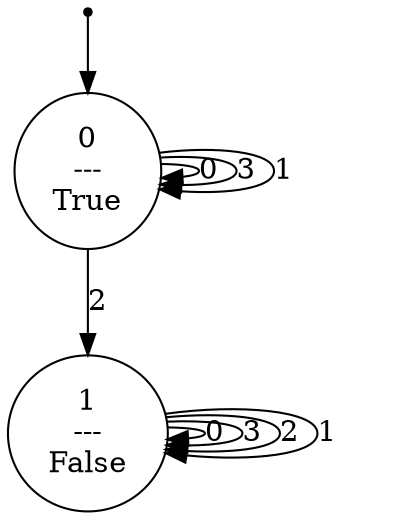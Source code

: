 digraph G {
0 [label="", shape=point];
0 -> 1;
1 [label="0\n---\nTrue"];
1 -> 1  [label=0];
1 -> 1  [label=3];
1 -> 2  [label=2];
1 -> 1  [label=1];
2 [label="1\n---\nFalse"];
2 -> 2  [label=0];
2 -> 2  [label=3];
2 -> 2  [label=2];
2 -> 2  [label=1];
}
